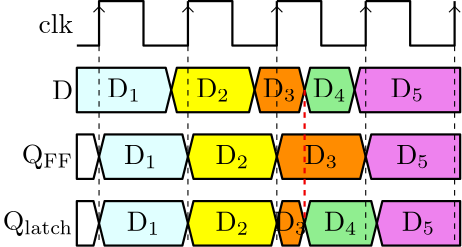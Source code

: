 <?xml version="1.0"?>
<!DOCTYPE ipe SYSTEM "ipe.dtd">
<ipe version="70206" creator="Ipe 7.2.7">
<info created="D:20190817131815" modified="D:20190817135312"/>
<ipestyle name="basic">
<symbol name="arrow/arc(spx)">
<path stroke="sym-stroke" fill="sym-stroke" pen="sym-pen">
0 0 m
-1 0.333 l
-1 -0.333 l
h
</path>
</symbol>
<symbol name="arrow/farc(spx)">
<path stroke="sym-stroke" fill="white" pen="sym-pen">
0 0 m
-1 0.333 l
-1 -0.333 l
h
</path>
</symbol>
<symbol name="arrow/ptarc(spx)">
<path stroke="sym-stroke" fill="sym-stroke" pen="sym-pen">
0 0 m
-1 0.333 l
-0.8 0 l
-1 -0.333 l
h
</path>
</symbol>
<symbol name="arrow/fptarc(spx)">
<path stroke="sym-stroke" fill="white" pen="sym-pen">
0 0 m
-1 0.333 l
-0.8 0 l
-1 -0.333 l
h
</path>
</symbol>
<symbol name="mark/circle(sx)" transformations="translations">
<path fill="sym-stroke">
0.6 0 0 0.6 0 0 e
0.4 0 0 0.4 0 0 e
</path>
</symbol>
<symbol name="mark/disk(sx)" transformations="translations">
<path fill="sym-stroke">
0.6 0 0 0.6 0 0 e
</path>
</symbol>
<symbol name="mark/fdisk(sfx)" transformations="translations">
<group>
<path fill="sym-fill">
0.5 0 0 0.5 0 0 e
</path>
<path fill="sym-stroke" fillrule="eofill">
0.6 0 0 0.6 0 0 e
0.4 0 0 0.4 0 0 e
</path>
</group>
</symbol>
<symbol name="mark/box(sx)" transformations="translations">
<path fill="sym-stroke" fillrule="eofill">
-0.6 -0.6 m
0.6 -0.6 l
0.6 0.6 l
-0.6 0.6 l
h
-0.4 -0.4 m
0.4 -0.4 l
0.4 0.4 l
-0.4 0.4 l
h
</path>
</symbol>
<symbol name="mark/square(sx)" transformations="translations">
<path fill="sym-stroke">
-0.6 -0.6 m
0.6 -0.6 l
0.6 0.6 l
-0.6 0.6 l
h
</path>
</symbol>
<symbol name="mark/fsquare(sfx)" transformations="translations">
<group>
<path fill="sym-fill">
-0.5 -0.5 m
0.5 -0.5 l
0.5 0.5 l
-0.5 0.5 l
h
</path>
<path fill="sym-stroke" fillrule="eofill">
-0.6 -0.6 m
0.6 -0.6 l
0.6 0.6 l
-0.6 0.6 l
h
-0.4 -0.4 m
0.4 -0.4 l
0.4 0.4 l
-0.4 0.4 l
h
</path>
</group>
</symbol>
<symbol name="mark/cross(sx)" transformations="translations">
<group>
<path fill="sym-stroke">
-0.43 -0.57 m
0.57 0.43 l
0.43 0.57 l
-0.57 -0.43 l
h
</path>
<path fill="sym-stroke">
-0.43 0.57 m
0.57 -0.43 l
0.43 -0.57 l
-0.57 0.43 l
h
</path>
</group>
</symbol>
<symbol name="arrow/fnormal(spx)">
<path stroke="sym-stroke" fill="white" pen="sym-pen">
0 0 m
-1 0.333 l
-1 -0.333 l
h
</path>
</symbol>
<symbol name="arrow/pointed(spx)">
<path stroke="sym-stroke" fill="sym-stroke" pen="sym-pen">
0 0 m
-1 0.333 l
-0.8 0 l
-1 -0.333 l
h
</path>
</symbol>
<symbol name="arrow/fpointed(spx)">
<path stroke="sym-stroke" fill="white" pen="sym-pen">
0 0 m
-1 0.333 l
-0.8 0 l
-1 -0.333 l
h
</path>
</symbol>
<symbol name="arrow/linear(spx)">
<path stroke="sym-stroke" pen="sym-pen">
-1 0.333 m
0 0 l
-1 -0.333 l
</path>
</symbol>
<symbol name="arrow/fdouble(spx)">
<path stroke="sym-stroke" fill="white" pen="sym-pen">
0 0 m
-1 0.333 l
-1 -0.333 l
h
-1 0 m
-2 0.333 l
-2 -0.333 l
h
</path>
</symbol>
<symbol name="arrow/double(spx)">
<path stroke="sym-stroke" fill="sym-stroke" pen="sym-pen">
0 0 m
-1 0.333 l
-1 -0.333 l
h
-1 0 m
-2 0.333 l
-2 -0.333 l
h
</path>
</symbol>
<pen name="heavier" value="0.8"/>
<pen name="fat" value="1.2"/>
<pen name="ultrafat" value="2"/>
<symbolsize name="large" value="5"/>
<symbolsize name="small" value="2"/>
<symbolsize name="tiny" value="1.1"/>
<arrowsize name="large" value="10"/>
<arrowsize name="small" value="5"/>
<arrowsize name="tiny" value="3"/>
<color name="red1" value="1 0 0"/>
<color name="red2" value="0.933 0 0"/>
<color name="red3" value="0.804 0 0"/>
<color name="red4" value="0.545 0 0"/>
<color name="green1" value="0 1 0"/>
<color name="green2" value="0 0.933 0"/>
<color name="green3" value="0 0.804 0"/>
<color name="green4" value="0 0.545 0"/>
<color name="green" value="0 1 0"/>
<color name="blue1" value="0 0 1"/>
<color name="blue2" value="0 0 0.933"/>
<color name="blue3" value="0 0 0.804"/>
<color name="blue4" value="0 0 0.545"/>
<color name="yellow" value="1 1 0"/>
<color name="orange" value="1 0.647 0"/>
<color name="gold" value="1 0.843 0"/>
<color name="purple" value="0.627 0.125 0.941"/>
<color name="gray" value="0.745"/>
<color name="brown" value="0.647 0.165 0.165"/>
<color name="navy" value="0 0 0.502"/>
<color name="pink" value="1 0.753 0.796"/>
<color name="seagreen" value="0.18 0.545 0.341"/>
<color name="turquoise" value="0.251 0.878 0.816"/>
<color name="violet" value="0.933 0.51 0.933"/>
<color name="darkblue" value="0 0 0.545"/>
<color name="darkcyan" value="0 0.545 0.545"/>
<color name="darkgray" value="0.663"/>
<color name="darkgreen" value="0 0.392 0"/>
<color name="darkmagenta" value="0.545 0 0.545"/>
<color name="darkorange" value="1 0.549 0"/>
<color name="darkred" value="0.545 0 0"/>
<color name="lightblue" value="0.678 0.847 0.902"/>
<color name="lightcyan" value="0.878 1 1"/>
<color name="lightgray" value="0.827"/>
<color name="lightgreen" value="0.565 0.933 0.565"/>
<color name="lightyellow" value="1 1 0.878"/>
<dashstyle name="dashed1" value="[1] 0"/>
<dashstyle name="dashed2" value="[2] 0"/>
<dashstyle name="dashed3" value="[4] 0"/>
<dashstyle name="dotted1" value="[1 1] 0"/>
<dashstyle name="dotted2" value="[1 2] 0"/>
<dashstyle name="dotted3" value="[1 3] 0"/>
<dashstyle name="dash dotted" value="[4 2 1 2] 0"/>
<dashstyle name="dash dot dotted" value="[4 2 1 2 1 2] 0"/>
<textsize name="large" value="\large"/>
<textsize name="Large" value="\Large"/>
<textsize name="LARGE" value="\LARGE"/>
<textsize name="huge" value="\huge"/>
<textsize name="Huge" value="\Huge"/>
<textsize name="small" value="\small"/>
<textsize name="footnote" value="\footnotesize"/>
<textsize name="tiny" value="\tiny"/>
<textstyle name="center" begin="\begin{center}" end="\end{center}"/>
<textstyle name="itemize" begin="\begin{itemize}" end="\end{itemize}"/>
<textstyle name="item" begin="\begin{itemize}\item{}" end="\end{itemize}"/>
<gridsize name="1 pts" value="1"/>
<gridsize name="2 pts" value="2"/>
<gridsize name="4 pts" value="4"/>
<gridsize name="8 pts (~3 mm)" value="8"/>
<gridsize name="16 pts (~6 mm)" value="16"/>
<gridsize name="32 pts (~12 mm)" value="32"/>
<gridsize name="10 pts (~3.5 mm)" value="10"/>
<gridsize name="20 pts (~7 mm)" value="20"/>
<gridsize name="14 pts (~5 mm)" value="14"/>
<gridsize name="28 pts (~10 mm)" value="28"/>
<gridsize name="56 pts (~20 mm)" value="56"/>
<anglesize name="90 deg" value="90"/>
<anglesize name="60 deg" value="60"/>
<anglesize name="45 deg" value="45"/>
<anglesize name="30 deg" value="30"/>
<anglesize name="22.5 deg" value="22.5"/>
<opacity name="10%" value="0.1"/>
<opacity name="30%" value="0.3"/>
<opacity name="50%" value="0.5"/>
<opacity name="75%" value="0.75"/>
<layout paper="176 104" origin="0 0" frame="176 104"/>
<tiling name="falling" angle="-60" step="4" width="1"/>
<tiling name="rising" angle="30" step="4" width="1"/>
</ipestyle>
<page>
<layer name="alpha"/>
<view layers="alpha" active="alpha"/>
<text layer="alpha" matrix="1 0 0 1 12.431 -36" transformations="translations" pos="12 124" stroke="black" type="label" width="12.453" height="6.918" depth="0" halign="center" valign="center">clk</text>
<text matrix="1 0 0 1 14.8525 -48" transformations="translations" pos="12 112" stroke="black" type="label" width="7.61" height="6.808" depth="0" halign="center" valign="center">D</text>
<text matrix="1 0 0 1 9.3935 -56" transformations="translations" pos="12 96" stroke="black" type="label" width="18.528" height="6.815" depth="1.93" halign="center" valign="center" style="math">\mathrm{Q_{FF}}</text>
<text matrix="1 0 0 1 6 -80" transformations="translations" pos="12 96" stroke="black" type="label" width="25.315" height="6.815" depth="1.93" halign="center" valign="center" style="math">\mathrm{Q_{latch}}</text>
<path matrix="1 0 0 1 -8 -32" stroke="black" pen="heavier">
40 112 m
48 112 l
48 128 l
64 128 l
64 112 l
80 112 l
80 128 l
</path>
<path matrix="1 0 0 1 24 -32" stroke="black" pen="heavier">
48 128 m
64 128 l
64 112 l
80 112 l
80 128 l
</path>
<path matrix="1 0 0 1 56 -32" stroke="black" pen="heavier">
48 128 m
64 128 l
64 112 l
80 112 l
80 128 l
</path>
<path matrix="1 0 0 1 88 -32" stroke="black" pen="heavier">
48 128 m
64 128 l
64 112 l
80 112 l
80 128 l
</path>
<path matrix="1 0 0 1 -8 -32" stroke="black" fill="lightcyan" pen="heavier">
40 104 m
40 88 l
72 88 l
74 96 l
72 104 l
h
</path>
<text matrix="1 0 0 1 37 -48" transformations="translations" pos="12 112" stroke="black" type="label" width="12.08" height="6.812" depth="1.49" halign="center" valign="center" style="math">\mathrm{D_{1}}</text>
<path matrix="1 0 0 1 -8 -32" stroke="black" fill="yellow" pen="heavier">
76 104 m
74 96 l
76 88 l
102 88 l
104 96 l
102 104 l
h
</path>
<text matrix="1 0 0 1 69 -48" transformations="translations" pos="12 112" stroke="black" type="label" width="12.08" height="6.812" depth="1.49" halign="center" valign="center" style="math">\mathrm{D_{2}}</text>
<path matrix="1 0 0 1 -8 -32" stroke="black" fill="darkorange" pen="heavier">
106 104 m
104 96 l
106 88 l
120 88 l
122 96 l
120 104 l
h
</path>
<path matrix="1 0 0 1 -8 -32" stroke="black" fill="lightgreen" pen="heavier">
124 104 m
122 96 l
124 88 l
138 88 l
140 96 l
138 104 l
h
</path>
<path matrix="1 0 0 1 -8 -32" stroke="black" fill="violet" pen="heavier">
142 104 m
140 96 l
142 88 l
178 88 l
178 96 l
178 104 l
h
</path>
<text matrix="1 0 0 1 93 -48" transformations="translations" pos="12 112" stroke="black" type="label" width="12.08" height="6.812" depth="1.49" halign="center" valign="center" style="math">\mathrm{D_{3}}</text>
<text matrix="1 0 0 1 111 -48" transformations="translations" pos="12 112" stroke="black" type="label" width="12.08" height="6.812" depth="1.49" halign="center" valign="center" style="math">\mathrm{D_{4}}</text>
<text matrix="1 0 0 1 139 -48" transformations="translations" pos="12 112" stroke="black" type="label" width="12.08" height="6.812" depth="1.49" halign="center" valign="center" style="math">\mathrm{D_{5}}</text>
<path matrix="1 0 0 1 -10 -32" stroke="black" fill="lightcyan" pen="heavier">
52 80 m
50 72 l
52 64 l
80 64 l
82 72 l
80 80 l
h
</path>
<text matrix="1 0 0 1 43 -72" transformations="translations" pos="12 112" stroke="black" type="label" width="12.08" height="6.812" depth="1.49" halign="center" valign="center" style="math">\mathrm{D_{1}}</text>
<path matrix="1 0 0 1 -10 -32" stroke="black" fill="yellow" pen="heavier">
84 80 m
82 72 l
84 64 l
112 64 l
114 72 l
112 80 l
h
</path>
<path matrix="1 0 0 1 -8 -32" stroke="black" fill="darkorange" pen="heavier">
114 80 m
112 72 l
114 64 l
142 64 l
144 72 l
142 80 l
h
</path>
<path matrix="1 0 0 1 -8 -32" stroke="black" fill="violet" pen="heavier">
146 80 m
144 72 l
146 64 l
178 64 l
178 72 l
178 80 l
h
</path>
<path matrix="1 0 0 1 -8 -32" stroke="black" fill="white" pen="heavier">
40 80 m
40 72 l
40 64 l
46 64 l
48 72 l
46 80 l
h
</path>
<text matrix="1 0 0 1 76 -72" transformations="translations" pos="12 112" stroke="black" type="label" width="12.08" height="6.812" depth="1.49" halign="center" valign="center" style="math">\mathrm{D_{2}}</text>
<text matrix="1 0 0 1 108 -72" transformations="translations" pos="12 112" stroke="black" type="label" width="12.08" height="6.812" depth="1.49" halign="center" valign="center" style="math">\mathrm{D_{3}}</text>
<text matrix="1 0 0 1 141 -72" transformations="translations" pos="12 112" stroke="black" type="label" width="12.08" height="6.812" depth="1.49" halign="center" valign="center" style="math">\mathrm{D_{5}}</text>
<path matrix="1 0 0 1 -8 -32" stroke="black" fill="white" pen="heavier">
40 56 m
40 48 l
40 40 l
46 40 l
48 48 l
46 56 l
h
</path>
<path matrix="1 0 0 1 -10 -56" stroke="black" fill="lightcyan" pen="heavier">
52 80 m
50 72 l
52 64 l
80 64 l
82 72 l
80 80 l
h
</path>
<path matrix="1 0 0 1 -10 -56" stroke="black" fill="yellow" pen="heavier">
84 80 m
82 72 l
84 64 l
112 64 l
114 72 l
112 80 l
h
</path>
<path matrix="1 0 0 1 -10 -32" stroke="black" fill="darkorange" pen="heavier">
116 56 m
114 48 l
116 40 l
122 40 l
124 48 l
122 56 l
h
</path>
<path matrix="1 0 0 1 -8 -32" stroke="black" fill="lightgreen" pen="heavier">
124 56 m
122 48 l
124 40 l
146 40 l
148 48 l
146 56 l
h
</path>
<path matrix="1 0 0 1 -8 -32" stroke="black" fill="violet" pen="heavier">
150 56 m
148 48 l
150 40 l
178 40 l
178 48 l
178 56 l
h
</path>
<path matrix="1 0 0 1 -8 -32" stroke="black">
46 124 m
48 126 l
50 124 l
</path>
<path matrix="1 0 0 1 24 -32" stroke="black">
46 124 m
48 126 l
50 124 l
</path>
<path matrix="1 0 0 1 56 -32" stroke="black">
46 124 m
48 126 l
50 124 l
</path>
<path matrix="1 0 0 1 88 -32" stroke="black">
46 124 m
48 126 l
50 124 l
</path>
<path matrix="1 0 0 1 120 -32" stroke="black">
46 124 m
48 126 l
50 124 l
</path>
<text matrix="1 0 0 1 44 -96" transformations="translations" pos="12 112" stroke="black" type="label" width="12.08" height="6.812" depth="1.49" halign="center" valign="center" style="math">\mathrm{D_{1}}</text>
<text matrix="1 0 0 1 76 -96" transformations="translations" pos="12 112" stroke="black" type="label" width="12.08" height="6.812" depth="1.49" halign="center" valign="center" style="math">\mathrm{D_{2}}</text>
<text matrix="1 0 0 1 97 -96" transformations="translations" pos="12 112" stroke="black" type="label" width="12.08" height="6.812" depth="1.49" halign="center" valign="center" style="math">\mathrm{D_{3}}</text>
<text matrix="1 0 0 1 115 -96" transformations="translations" pos="12 112" stroke="black" type="label" width="12.08" height="6.812" depth="1.49" halign="center" valign="center" style="math">\mathrm{D_{4}}</text>
<text matrix="1 0 0 1 143 -96" transformations="translations" pos="12 112" stroke="black" type="label" width="12.08" height="6.812" depth="1.49" halign="center" valign="center" style="math">\mathrm{D_{5}}</text>
<path matrix="1 0 0 1 -8 -32" stroke="black" dash="dashed2">
48 112 m
48 40 l
</path>
<path matrix="1 0 0 1 -8 -32" stroke="black" dash="dashed2">
80 112 m
80 40 l
</path>
<path matrix="1 0 0 1 -8 -32" stroke="black" dash="dashed2">
112 112 m
112 40 l
</path>
<path matrix="1 0 0 1 -8 -32" stroke="black" dash="dashed2">
144 112 m
144 40 l
</path>
<path matrix="1 0 0 1 -8 -32" stroke="black" dash="dashed2">
176 112 m
176 40 l
</path>
<path matrix="1 0 0 1 -8 -32" stroke="red2" dash="dashed2" pen="heavier">
122 96 m
122 48 l
</path>
</page>
</ipe>
